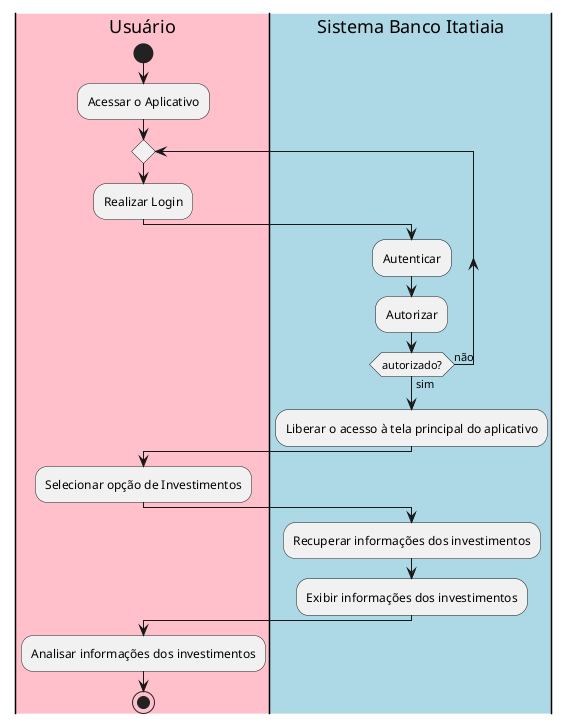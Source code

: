 @startuml

|#pink|Usuário|
start

:Acessar o Aplicativo;

repeat 
:Realizar Login;

|#lightblue|Sistema Banco Itatiaia|

:Autenticar;
:Autorizar;

repeat while (autorizado?) is (não) not (sim)
:Liberar o acesso à tela principal do aplicativo;

|Usuário|

:Selecionar opção de Investimentos;

|Sistema Banco Itatiaia|

:Recuperar informações dos investimentos;
:Exibir informações dos investimentos;

|Usuário|

:Analisar informações dos investimentos;

stop
@enduml
